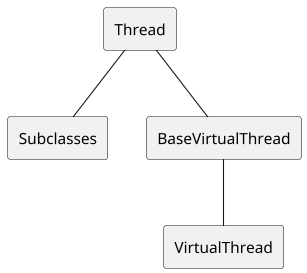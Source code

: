 @startuml
scale 1.1

rectangle Thread
rectangle Subclasses
rectangle BaseVirtualThread
rectangle VirtualThread

Thread -down- Subclasses
Thread -down- BaseVirtualThread
BaseVirtualThread -down- VirtualThread

@enduml

